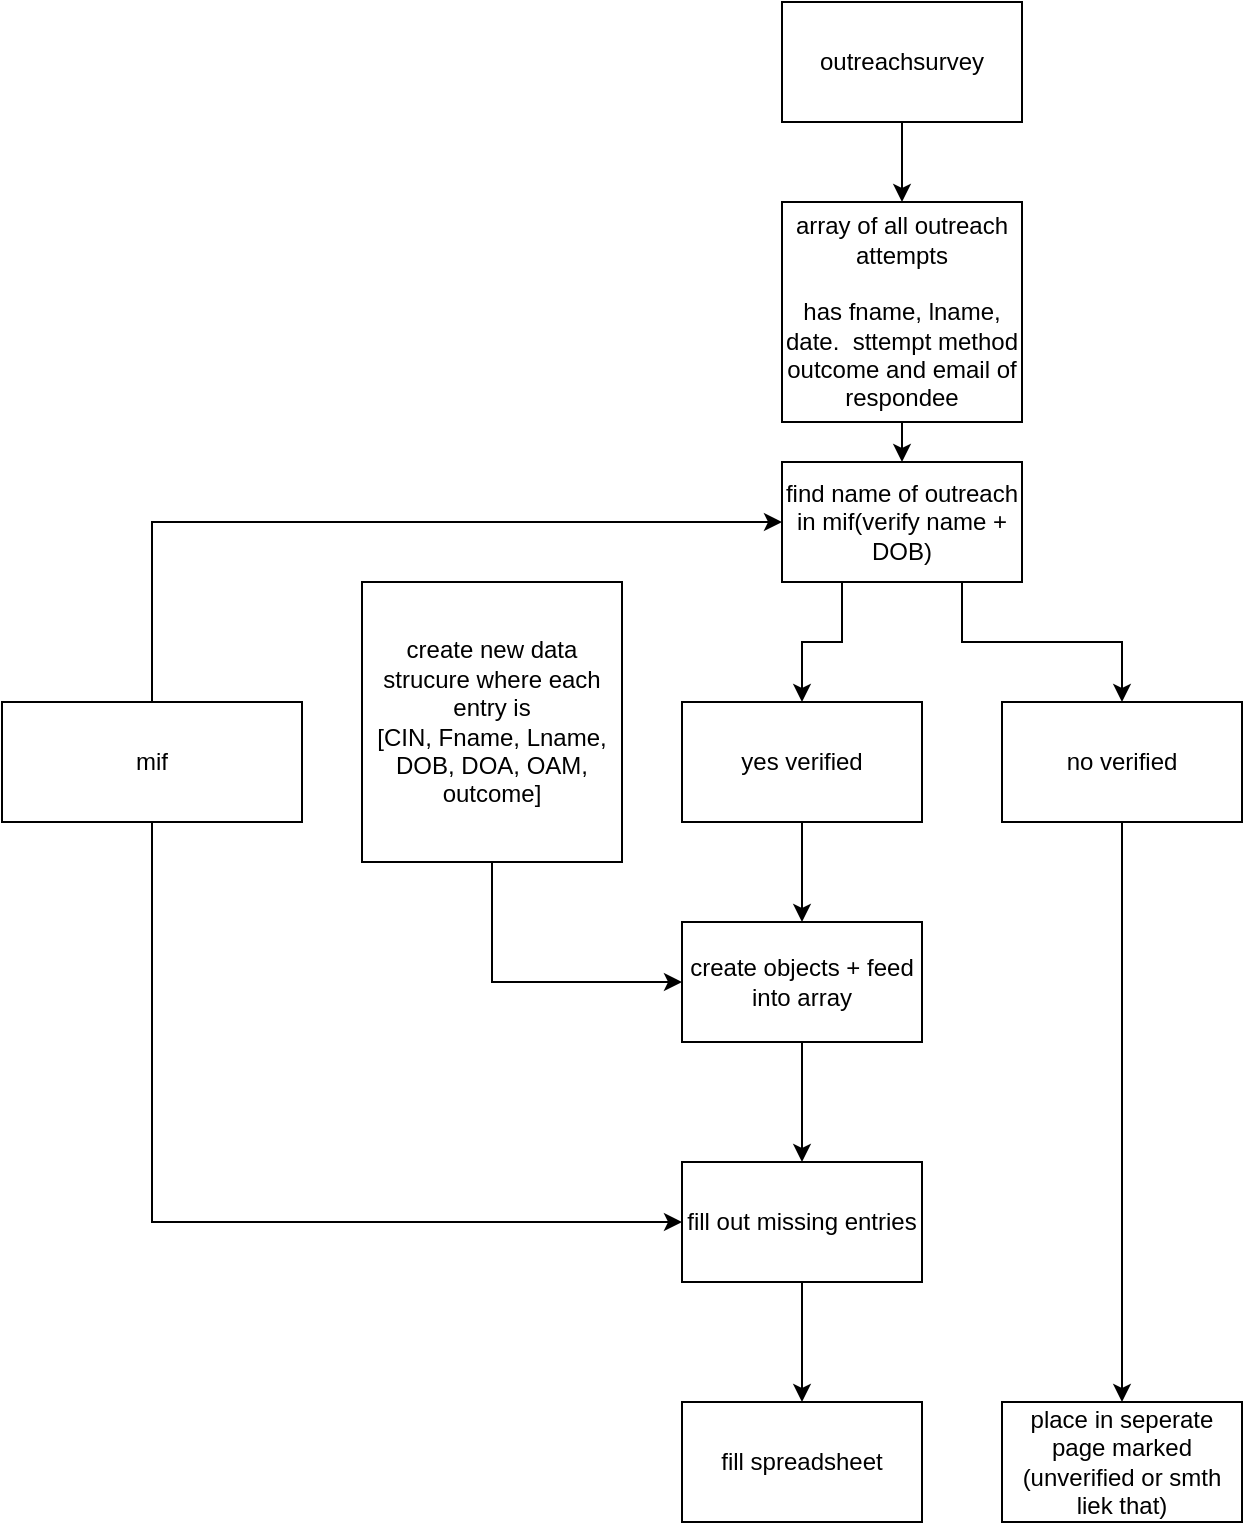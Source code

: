 <mxfile version="22.1.16" type="device">
  <diagram name="Page-1" id="IJReXQq7XMBKR1dK4uiV">
    <mxGraphModel dx="1644" dy="519" grid="1" gridSize="10" guides="1" tooltips="1" connect="1" arrows="1" fold="1" page="1" pageScale="1" pageWidth="850" pageHeight="1100" math="0" shadow="0">
      <root>
        <mxCell id="0" />
        <mxCell id="1" parent="0" />
        <mxCell id="ULq8cLV2Ic3pNvFrWXRN-6" style="edgeStyle=orthogonalEdgeStyle;rounded=0;orthogonalLoop=1;jettySize=auto;html=1;exitX=0.5;exitY=1;exitDx=0;exitDy=0;entryX=0.5;entryY=0;entryDx=0;entryDy=0;" edge="1" parent="1" source="ULq8cLV2Ic3pNvFrWXRN-2" target="ULq8cLV2Ic3pNvFrWXRN-4">
          <mxGeometry relative="1" as="geometry" />
        </mxCell>
        <mxCell id="ULq8cLV2Ic3pNvFrWXRN-2" value="outreachsurvey" style="rounded=0;whiteSpace=wrap;html=1;" vertex="1" parent="1">
          <mxGeometry x="80" y="10" width="120" height="60" as="geometry" />
        </mxCell>
        <mxCell id="ULq8cLV2Ic3pNvFrWXRN-23" style="edgeStyle=orthogonalEdgeStyle;rounded=0;orthogonalLoop=1;jettySize=auto;html=1;exitX=0.5;exitY=0;exitDx=0;exitDy=0;entryX=0;entryY=0.5;entryDx=0;entryDy=0;" edge="1" parent="1" source="ULq8cLV2Ic3pNvFrWXRN-3" target="ULq8cLV2Ic3pNvFrWXRN-10">
          <mxGeometry relative="1" as="geometry" />
        </mxCell>
        <mxCell id="ULq8cLV2Ic3pNvFrWXRN-31" style="edgeStyle=orthogonalEdgeStyle;rounded=0;orthogonalLoop=1;jettySize=auto;html=1;exitX=0.5;exitY=1;exitDx=0;exitDy=0;entryX=0;entryY=0.5;entryDx=0;entryDy=0;" edge="1" parent="1" source="ULq8cLV2Ic3pNvFrWXRN-3" target="ULq8cLV2Ic3pNvFrWXRN-30">
          <mxGeometry relative="1" as="geometry" />
        </mxCell>
        <mxCell id="ULq8cLV2Ic3pNvFrWXRN-3" value="mif" style="rounded=0;whiteSpace=wrap;html=1;" vertex="1" parent="1">
          <mxGeometry x="-310" y="360" width="150" height="60" as="geometry" />
        </mxCell>
        <mxCell id="ULq8cLV2Ic3pNvFrWXRN-11" style="edgeStyle=orthogonalEdgeStyle;rounded=0;orthogonalLoop=1;jettySize=auto;html=1;exitX=0.5;exitY=1;exitDx=0;exitDy=0;entryX=0.5;entryY=0;entryDx=0;entryDy=0;" edge="1" parent="1" source="ULq8cLV2Ic3pNvFrWXRN-4" target="ULq8cLV2Ic3pNvFrWXRN-10">
          <mxGeometry relative="1" as="geometry" />
        </mxCell>
        <mxCell id="ULq8cLV2Ic3pNvFrWXRN-4" value="array of all outreach attempts&lt;br&gt;&lt;br&gt;has fname, lname, date.&amp;nbsp; sttempt method outcome and email of respondee" style="rounded=0;whiteSpace=wrap;html=1;" vertex="1" parent="1">
          <mxGeometry x="80" y="110" width="120" height="110" as="geometry" />
        </mxCell>
        <mxCell id="ULq8cLV2Ic3pNvFrWXRN-28" style="edgeStyle=orthogonalEdgeStyle;rounded=0;orthogonalLoop=1;jettySize=auto;html=1;exitX=0.5;exitY=1;exitDx=0;exitDy=0;entryX=0.5;entryY=0;entryDx=0;entryDy=0;" edge="1" parent="1" source="ULq8cLV2Ic3pNvFrWXRN-7" target="ULq8cLV2Ic3pNvFrWXRN-26">
          <mxGeometry relative="1" as="geometry" />
        </mxCell>
        <mxCell id="ULq8cLV2Ic3pNvFrWXRN-7" value="yes verified" style="rounded=0;whiteSpace=wrap;html=1;" vertex="1" parent="1">
          <mxGeometry x="30" y="360" width="120" height="60" as="geometry" />
        </mxCell>
        <mxCell id="ULq8cLV2Ic3pNvFrWXRN-17" style="edgeStyle=orthogonalEdgeStyle;rounded=0;orthogonalLoop=1;jettySize=auto;html=1;exitX=0.75;exitY=1;exitDx=0;exitDy=0;entryX=0.5;entryY=0;entryDx=0;entryDy=0;" edge="1" parent="1" source="ULq8cLV2Ic3pNvFrWXRN-10" target="ULq8cLV2Ic3pNvFrWXRN-15">
          <mxGeometry relative="1" as="geometry" />
        </mxCell>
        <mxCell id="ULq8cLV2Ic3pNvFrWXRN-25" style="edgeStyle=orthogonalEdgeStyle;rounded=0;orthogonalLoop=1;jettySize=auto;html=1;exitX=0.25;exitY=1;exitDx=0;exitDy=0;entryX=0.5;entryY=0;entryDx=0;entryDy=0;" edge="1" parent="1" source="ULq8cLV2Ic3pNvFrWXRN-10" target="ULq8cLV2Ic3pNvFrWXRN-7">
          <mxGeometry relative="1" as="geometry" />
        </mxCell>
        <mxCell id="ULq8cLV2Ic3pNvFrWXRN-10" value="find name of outreach in mif(verify name + DOB)" style="rounded=0;whiteSpace=wrap;html=1;" vertex="1" parent="1">
          <mxGeometry x="80" y="240" width="120" height="60" as="geometry" />
        </mxCell>
        <mxCell id="ULq8cLV2Ic3pNvFrWXRN-22" style="edgeStyle=orthogonalEdgeStyle;rounded=0;orthogonalLoop=1;jettySize=auto;html=1;exitX=0.5;exitY=1;exitDx=0;exitDy=0;entryX=0.5;entryY=0;entryDx=0;entryDy=0;" edge="1" parent="1" source="ULq8cLV2Ic3pNvFrWXRN-15" target="ULq8cLV2Ic3pNvFrWXRN-21">
          <mxGeometry relative="1" as="geometry" />
        </mxCell>
        <mxCell id="ULq8cLV2Ic3pNvFrWXRN-15" value="no verified" style="rounded=0;whiteSpace=wrap;html=1;" vertex="1" parent="1">
          <mxGeometry x="190" y="360" width="120" height="60" as="geometry" />
        </mxCell>
        <mxCell id="ULq8cLV2Ic3pNvFrWXRN-27" style="edgeStyle=orthogonalEdgeStyle;rounded=0;orthogonalLoop=1;jettySize=auto;html=1;exitX=0.5;exitY=1;exitDx=0;exitDy=0;entryX=0;entryY=0.5;entryDx=0;entryDy=0;" edge="1" parent="1" source="ULq8cLV2Ic3pNvFrWXRN-19" target="ULq8cLV2Ic3pNvFrWXRN-26">
          <mxGeometry relative="1" as="geometry" />
        </mxCell>
        <mxCell id="ULq8cLV2Ic3pNvFrWXRN-19" value="create new data strucure where each entry is&lt;br&gt;[CIN, Fname, Lname, DOB, DOA, OAM, outcome]" style="rounded=0;whiteSpace=wrap;html=1;" vertex="1" parent="1">
          <mxGeometry x="-130" y="300" width="130" height="140" as="geometry" />
        </mxCell>
        <mxCell id="ULq8cLV2Ic3pNvFrWXRN-21" value="place in seperate page marked (unverified or smth liek that)" style="rounded=0;whiteSpace=wrap;html=1;" vertex="1" parent="1">
          <mxGeometry x="190" y="710" width="120" height="60" as="geometry" />
        </mxCell>
        <mxCell id="ULq8cLV2Ic3pNvFrWXRN-29" style="edgeStyle=orthogonalEdgeStyle;rounded=0;orthogonalLoop=1;jettySize=auto;html=1;exitX=0.5;exitY=1;exitDx=0;exitDy=0;" edge="1" parent="1" source="ULq8cLV2Ic3pNvFrWXRN-26">
          <mxGeometry relative="1" as="geometry">
            <mxPoint x="90" y="590" as="targetPoint" />
          </mxGeometry>
        </mxCell>
        <mxCell id="ULq8cLV2Ic3pNvFrWXRN-26" value="create objects + feed into array" style="rounded=0;whiteSpace=wrap;html=1;" vertex="1" parent="1">
          <mxGeometry x="30" y="470" width="120" height="60" as="geometry" />
        </mxCell>
        <mxCell id="ULq8cLV2Ic3pNvFrWXRN-35" style="edgeStyle=orthogonalEdgeStyle;rounded=0;orthogonalLoop=1;jettySize=auto;html=1;exitX=0.5;exitY=1;exitDx=0;exitDy=0;entryX=0.5;entryY=0;entryDx=0;entryDy=0;" edge="1" parent="1" source="ULq8cLV2Ic3pNvFrWXRN-30" target="ULq8cLV2Ic3pNvFrWXRN-34">
          <mxGeometry relative="1" as="geometry" />
        </mxCell>
        <mxCell id="ULq8cLV2Ic3pNvFrWXRN-30" value="fill out missing entries" style="rounded=0;whiteSpace=wrap;html=1;" vertex="1" parent="1">
          <mxGeometry x="30" y="590" width="120" height="60" as="geometry" />
        </mxCell>
        <mxCell id="ULq8cLV2Ic3pNvFrWXRN-34" value="fill spreadsheet" style="rounded=0;whiteSpace=wrap;html=1;" vertex="1" parent="1">
          <mxGeometry x="30" y="710" width="120" height="60" as="geometry" />
        </mxCell>
      </root>
    </mxGraphModel>
  </diagram>
</mxfile>
